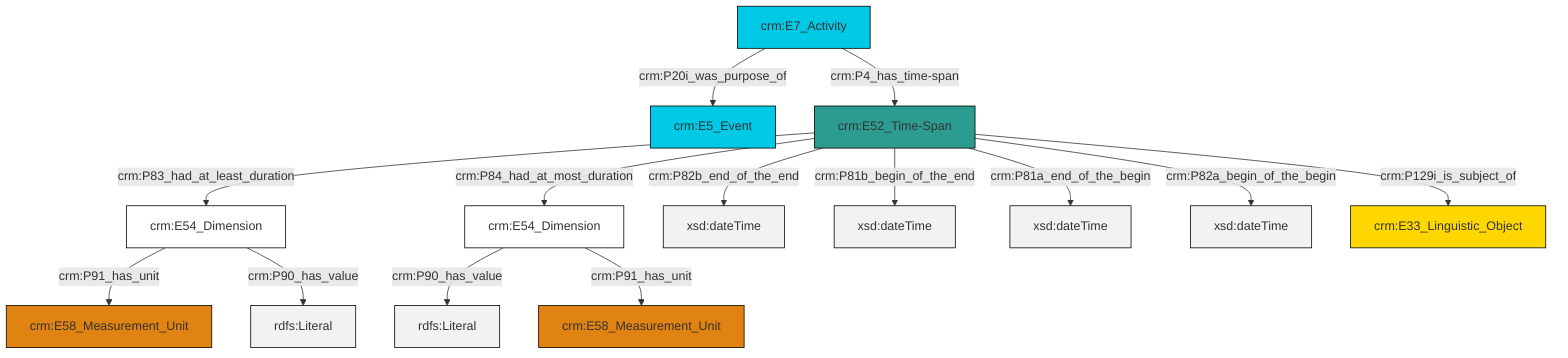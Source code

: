 graph TD
classDef Literal fill:#f2f2f2,stroke:#000000;
classDef CRM_Entity fill:#FFFFFF,stroke:#000000;
classDef Temporal_Entity fill:#00C9E6, stroke:#000000;
classDef Type fill:#E18312, stroke:#000000;
classDef Time-Span fill:#2C9C91, stroke:#000000;
classDef Appellation fill:#FFEB7F, stroke:#000000;
classDef Place fill:#008836, stroke:#000000;
classDef Persistent_Item fill:#B266B2, stroke:#000000;
classDef Conceptual_Object fill:#FFD700, stroke:#000000;
classDef Physical_Thing fill:#D2B48C, stroke:#000000;
classDef Actor fill:#f58aad, stroke:#000000;
classDef PC_Classes fill:#4ce600, stroke:#000000;
classDef Multi fill:#cccccc,stroke:#000000;

2["crm:E54_Dimension"]:::CRM_Entity -->|crm:P91_has_unit| 3["crm:E58_Measurement_Unit"]:::Type
4["crm:E52_Time-Span"]:::Time-Span -->|crm:P83_had_at_least_duration| 2["crm:E54_Dimension"]:::CRM_Entity
4["crm:E52_Time-Span"]:::Time-Span -->|crm:P84_had_at_most_duration| 5["crm:E54_Dimension"]:::CRM_Entity
4["crm:E52_Time-Span"]:::Time-Span -->|crm:P82b_end_of_the_end| 6[xsd:dateTime]:::Literal
4["crm:E52_Time-Span"]:::Time-Span -->|crm:P81b_begin_of_the_end| 10[xsd:dateTime]:::Literal
4["crm:E52_Time-Span"]:::Time-Span -->|crm:P81a_end_of_the_begin| 11[xsd:dateTime]:::Literal
2["crm:E54_Dimension"]:::CRM_Entity -->|crm:P90_has_value| 12[rdfs:Literal]:::Literal
4["crm:E52_Time-Span"]:::Time-Span -->|crm:P82a_begin_of_the_begin| 13[xsd:dateTime]:::Literal
5["crm:E54_Dimension"]:::CRM_Entity -->|crm:P90_has_value| 15[rdfs:Literal]:::Literal
7["crm:E7_Activity"]:::Temporal_Entity -->|crm:P20i_was_purpose_of| 0["crm:E5_Event"]:::Temporal_Entity
5["crm:E54_Dimension"]:::CRM_Entity -->|crm:P91_has_unit| 17["crm:E58_Measurement_Unit"]:::Type
7["crm:E7_Activity"]:::Temporal_Entity -->|crm:P4_has_time-span| 4["crm:E52_Time-Span"]:::Time-Span
4["crm:E52_Time-Span"]:::Time-Span -->|crm:P129i_is_subject_of| 20["crm:E33_Linguistic_Object"]:::Conceptual_Object